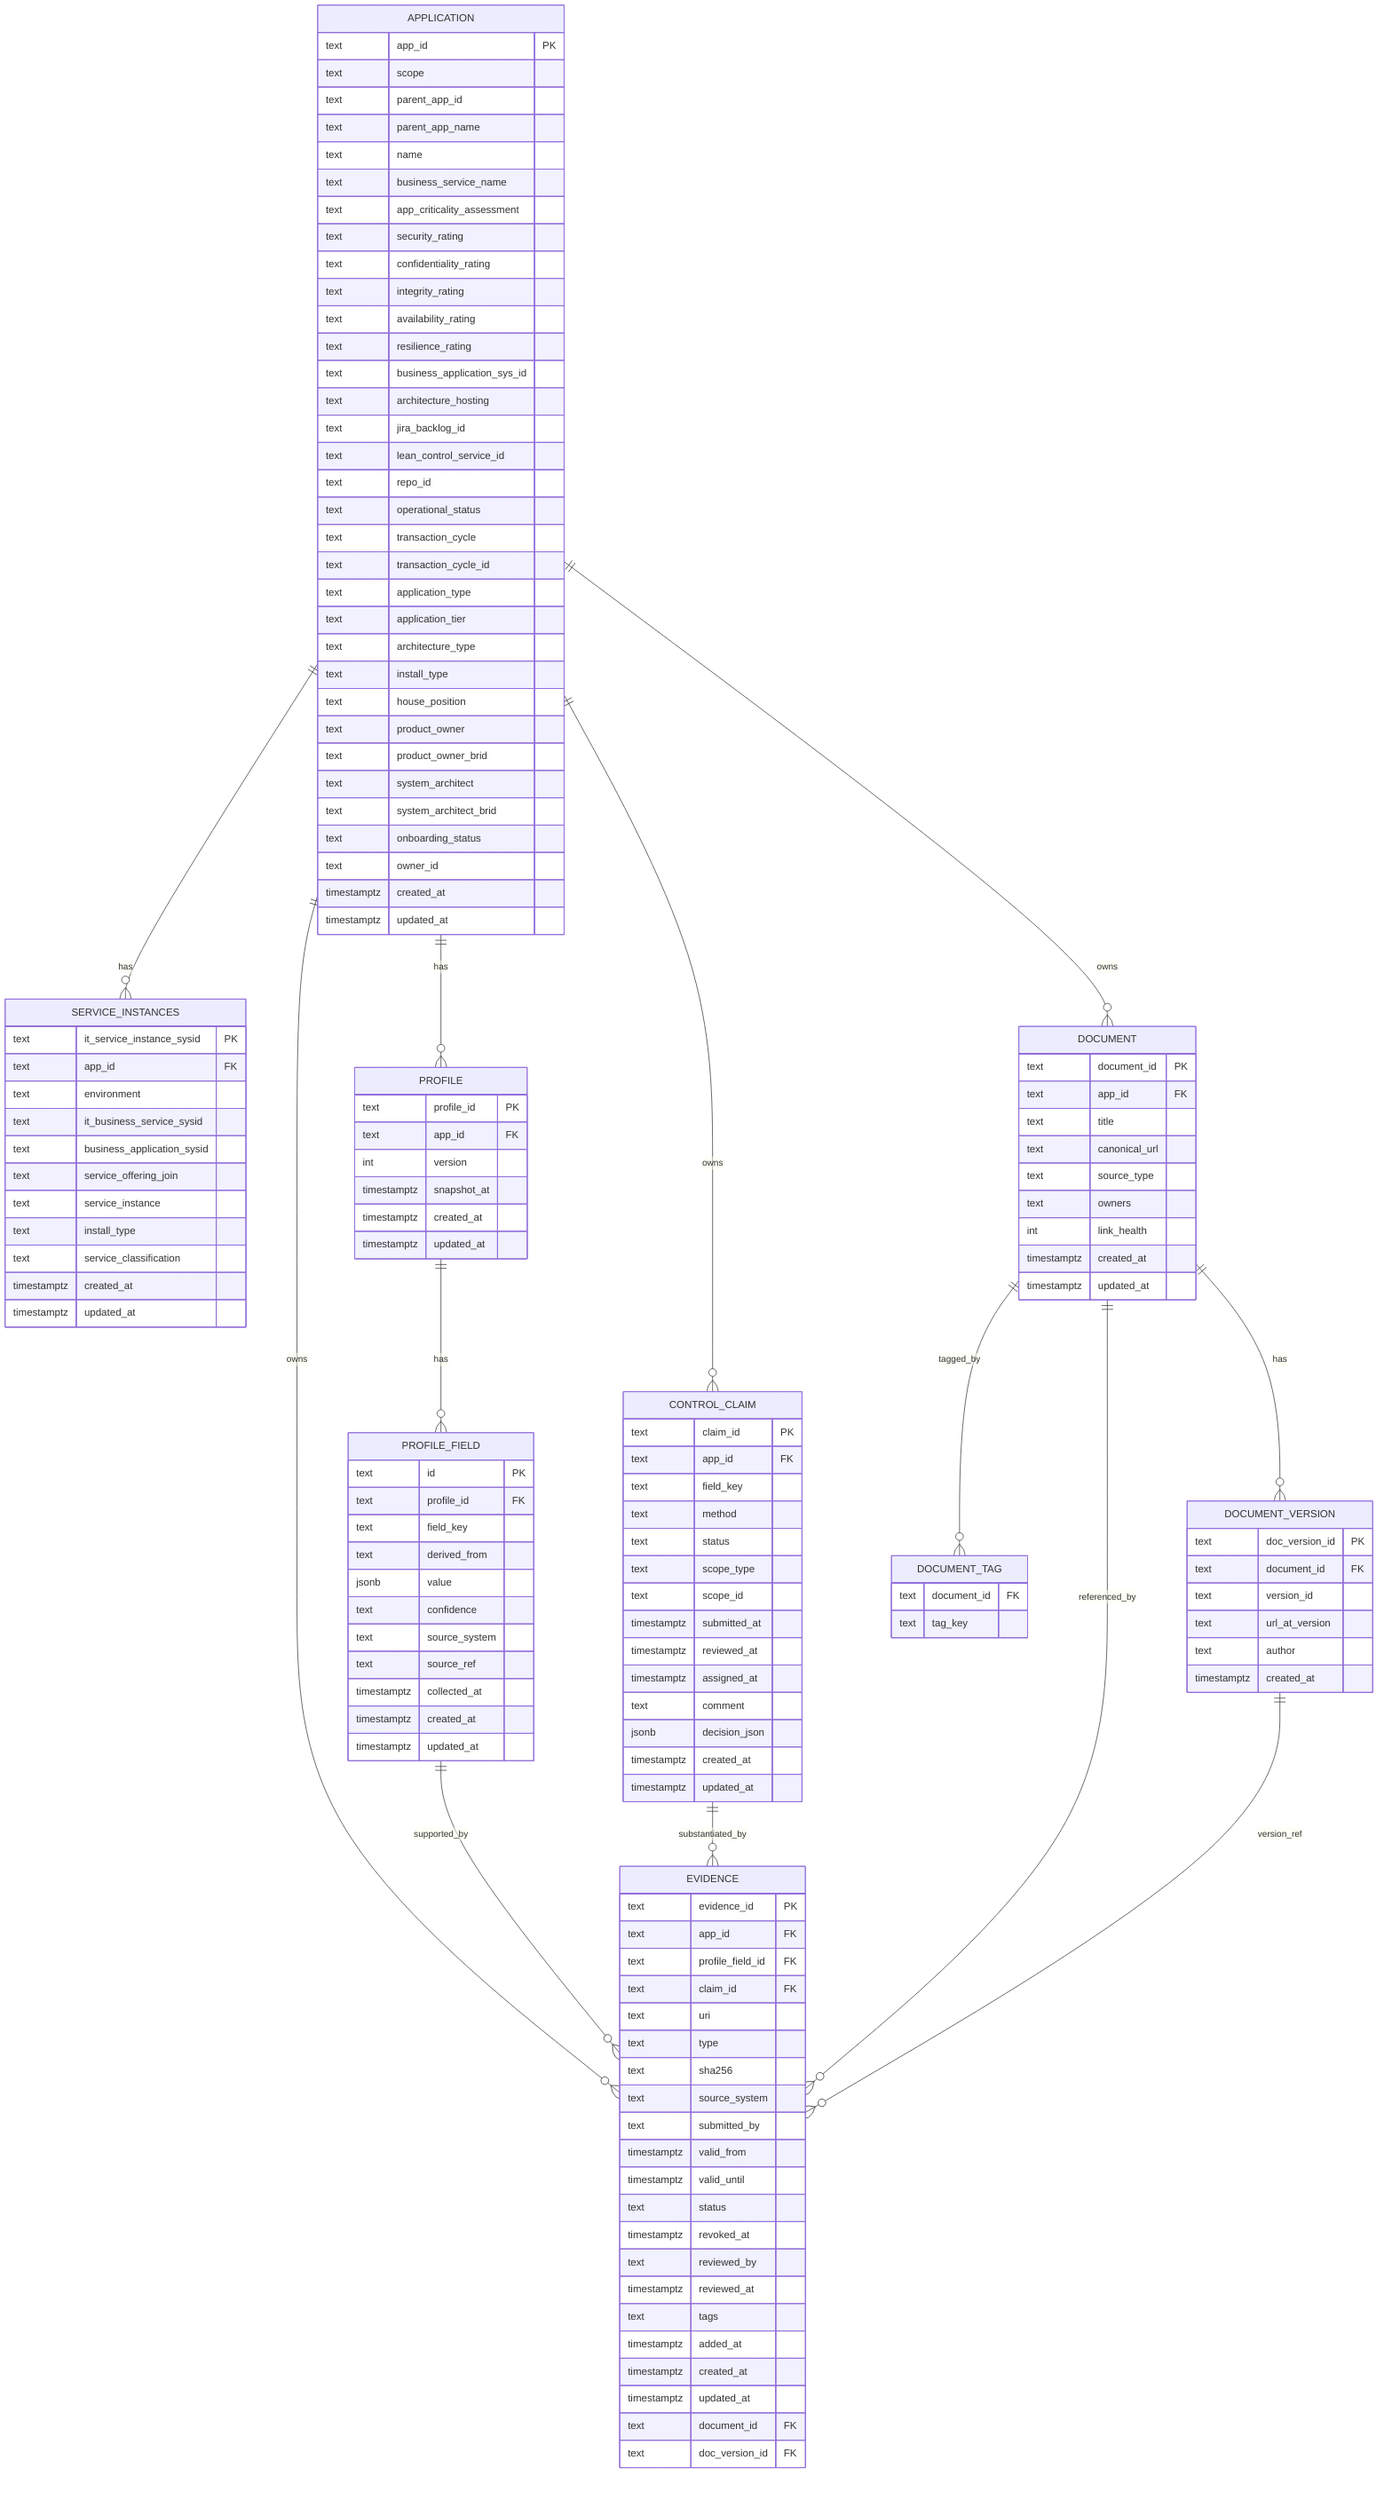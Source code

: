 erDiagram
  APPLICATION {
    text app_id PK
    text scope
    text parent_app_id
    text parent_app_name
    text name
    text business_service_name
    text app_criticality_assessment
    text security_rating
    text confidentiality_rating
    text integrity_rating
    text availability_rating
    text resilience_rating
    text business_application_sys_id
    text architecture_hosting
    text jira_backlog_id
    text lean_control_service_id
    text repo_id
    text operational_status
    text transaction_cycle
    text transaction_cycle_id
    text application_type
    text application_tier
    text architecture_type
    text install_type
    text house_position
    text product_owner
    text product_owner_brid
    text system_architect
    text system_architect_brid
    text onboarding_status
    text owner_id
    timestamptz created_at
    timestamptz updated_at
  }

  SERVICE_INSTANCES {
    text it_service_instance_sysid PK
    text app_id FK
    text environment
    text it_business_service_sysid
    text business_application_sysid
    text service_offering_join
    text service_instance
    text install_type
    text service_classification
    timestamptz created_at
    timestamptz updated_at
  }

  PROFILE {
    text profile_id PK
    text app_id FK
    int version
    timestamptz snapshot_at
    timestamptz created_at
    timestamptz updated_at
  }

  PROFILE_FIELD {
    text id PK
    text profile_id FK
    text field_key
    text derived_from
    jsonb value
    text confidence
    text source_system
    text source_ref
    timestamptz collected_at
    timestamptz created_at
    timestamptz updated_at
  }

  CONTROL_CLAIM {
    text claim_id PK
    text app_id FK
    text field_key
    text method
    text status
    text scope_type
    text scope_id
    timestamptz submitted_at
    timestamptz reviewed_at
    timestamptz assigned_at
    text comment
    jsonb decision_json
    timestamptz created_at
    timestamptz updated_at
  }

  EVIDENCE {
    text evidence_id PK
    text app_id FK
    text profile_field_id FK
    text claim_id FK
    text uri
    text type
    text sha256
    text source_system
    text submitted_by
    timestamptz valid_from
    timestamptz valid_until
    text status
    timestamptz revoked_at
    text reviewed_by
    timestamptz reviewed_at
    text tags
    timestamptz added_at
    timestamptz created_at
    timestamptz updated_at
    text document_id FK
    text doc_version_id FK
  }

  DOCUMENT {
    text document_id PK
    text app_id FK
    text title
    text canonical_url
    text source_type
    text owners
    int link_health
    timestamptz created_at
    timestamptz updated_at
  }

  DOCUMENT_VERSION {
    text doc_version_id PK
    text document_id FK
    text version_id
    text url_at_version
    text author
    timestamptz created_at
  }

  DOCUMENT_TAG {
    text document_id FK
    text tag_key
  }

  %% Relationships
  APPLICATION ||--o{ SERVICE_INSTANCES : has
  APPLICATION ||--o{ PROFILE : has
  PROFILE ||--o{ PROFILE_FIELD : has

  APPLICATION ||--o{ CONTROL_CLAIM : owns
  APPLICATION ||--o{ EVIDENCE : owns

  PROFILE_FIELD ||--o{ EVIDENCE : supported_by
  CONTROL_CLAIM ||--o{ EVIDENCE : substantiated_by

  APPLICATION ||--o{ DOCUMENT : owns
  DOCUMENT ||--o{ DOCUMENT_VERSION : has
  DOCUMENT ||--o{ DOCUMENT_TAG : tagged_by
  DOCUMENT ||--o{ EVIDENCE : referenced_by
  DOCUMENT_VERSION ||--o{ EVIDENCE : version_ref